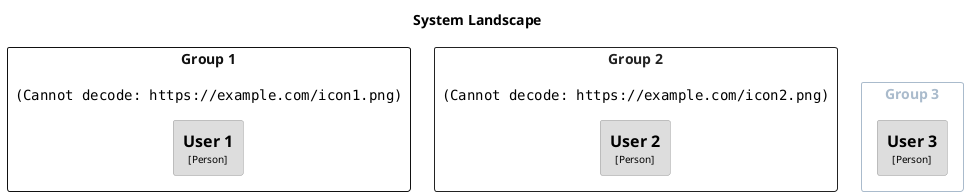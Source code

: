 @startuml
set separator none
title System Landscape

top to bottom direction

skinparam {
  arrowFontSize 10
  defaultTextAlignment center
  wrapWidth 200
  maxMessageSize 100
}

hide stereotype

skinparam rectangle<<User1>> {
  BackgroundColor #dddddd
  FontColor #000000
  BorderColor #9a9a9a
  shadowing false
}
skinparam rectangle<<User2>> {
  BackgroundColor #dddddd
  FontColor #000000
  BorderColor #9a9a9a
  shadowing false
}
skinparam rectangle<<User3>> {
  BackgroundColor #dddddd
  FontColor #000000
  BorderColor #9a9a9a
  shadowing false
}

rectangle "Group 1\n\n<img:https://example.com/icon1.png{scale=1.0}>" <<group1>> {
  skinparam RectangleBorderColor<<group1>> #111111
  skinparam RectangleFontColor<<group1>> #111111

  rectangle "==User 1\n<size:10>[Person]</size>" <<User1>> as User1
}

rectangle "Group 2\n\n<img:https://example.com/icon2.png{scale=1.0}>" <<group2>> {
  skinparam RectangleBorderColor<<group2>> #222222
  skinparam RectangleFontColor<<group2>> #222222

  rectangle "==User 2\n<size:10>[Person]</size>" <<User2>> as User2
}

rectangle "Group 3" <<group3>> {
  skinparam RectangleBorderColor<<group3>> #aabbcc
  skinparam RectangleFontColor<<group3>> #aabbcc

  rectangle "==User 3\n<size:10>[Person]</size>" <<User3>> as User3
}


@enduml